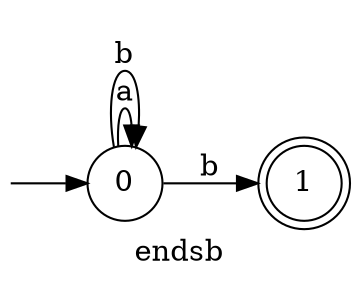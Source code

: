 digraph finite_state_machine {
  rankdir=LR;  
  size="8,5"  label="endsb"  node [shape = doublecircle]; "1";
  node [shape = circle];
  __I__ [label="", style=invis, width=0]
  __I__ -> "0"
  "0" -> "0" [label = a];
  "0" -> "0" [label = b];
  "0" -> "1" [label = b];
}
